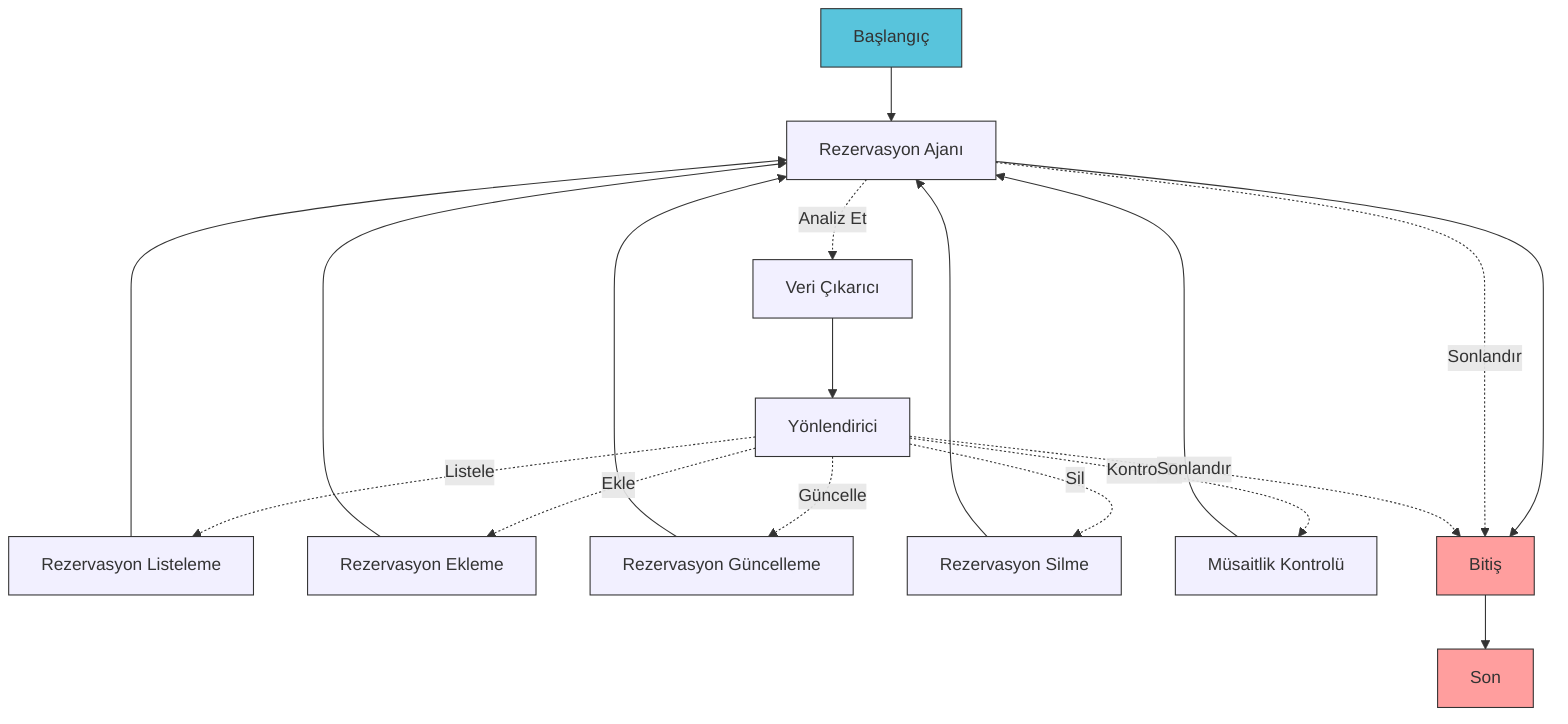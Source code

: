 graph TD
    __start__["Başlangıç"]
    reservation_agent["Rezervasyon Ajanı"]
    data_extractor["Veri Çıkarıcı"]
    router["Yönlendirici"]
    fetch_reservations_tool["Rezervasyon Listeleme"] 
    add_reservation_tool["Rezervasyon Ekleme"]
    update_reservation_tool["Rezervasyon Güncelleme"]
    delete_reservation_tool["Rezervasyon Silme"]
    check_availability_tool["Müsaitlik Kontrolü"]
    end_node["Bitiş"]
    __end__["Son"]
    
    __start__ --> reservation_agent
    add_reservation_tool --> reservation_agent
    check_availability_tool --> reservation_agent
    data_extractor --> router
    delete_reservation_tool --> reservation_agent
    end_node --> __end__
    fetch_reservations_tool --> reservation_agent
    update_reservation_tool --> reservation_agent
    reservation_agent --> end_node
    
    reservation_agent -. Analiz Et .-> data_extractor
    reservation_agent -. Sonlandır .-> end_node
    router -. Listele .-> fetch_reservations_tool
    router -. Ekle .-> add_reservation_tool
    router -. Güncelle .-> update_reservation_tool
    router -. Sil .-> delete_reservation_tool
    router -. Kontrol Et .-> check_availability_tool
    router -. Sonlandır .-> end_node
    style __start__ fill:#58c4dc,stroke:#333,stroke-width:1px
    style __end__ fill:#ff9e9e,stroke:#333,stroke-width:1px
    style end_node fill:#ff9e9e,stroke:#333,stroke-width:1px
    style reservation_agent fill:#f2f0ff,stroke:#333,stroke-width:1px
    style data_extractor fill:#f2f0ff,stroke:#333,stroke-width:1px
    style router fill:#f2f0ff,stroke:#333,stroke-width:1px
    style fetch_reservations_tool fill:#f2f0ff,stroke:#333,stroke-width:1px
    style add_reservation_tool fill:#f2f0ff,stroke:#333,stroke-width:1px
    style update_reservation_tool fill:#f2f0ff,stroke:#333,stroke-width:1px
    style delete_reservation_tool fill:#f2f0ff,stroke:#333,stroke-width:1px
    style check_availability_tool fill:#f2f0ff,stroke:#333,stroke-width:1px